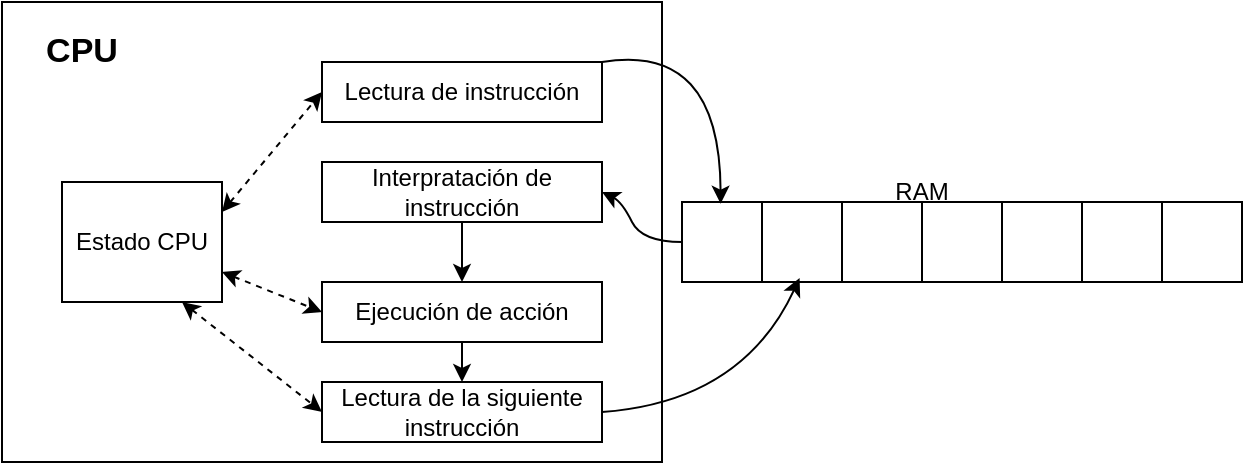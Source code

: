 <mxfile version="24.7.8">
  <diagram name="Page-1" id="7ERQfMDZ5xbk0Cduwguh">
    <mxGraphModel dx="819" dy="484" grid="1" gridSize="10" guides="1" tooltips="1" connect="1" arrows="1" fold="1" page="1" pageScale="1" pageWidth="850" pageHeight="1100" math="0" shadow="0">
      <root>
        <mxCell id="0" />
        <mxCell id="1" parent="0" />
        <mxCell id="mICbzN_KrUyJ3_08--Q8-30" value="" style="rounded=0;whiteSpace=wrap;html=1;" vertex="1" parent="1">
          <mxGeometry x="20" y="150" width="330" height="230" as="geometry" />
        </mxCell>
        <mxCell id="mICbzN_KrUyJ3_08--Q8-2" value="Lectura de instrucción" style="rounded=0;whiteSpace=wrap;html=1;" vertex="1" parent="1">
          <mxGeometry x="180" y="180" width="140" height="30" as="geometry" />
        </mxCell>
        <mxCell id="mICbzN_KrUyJ3_08--Q8-4" value="" style="rounded=0;whiteSpace=wrap;html=1;movable=1;resizable=1;rotatable=1;deletable=1;editable=1;locked=0;connectable=1;" vertex="1" parent="1">
          <mxGeometry x="360" y="250" width="280" height="40" as="geometry" />
        </mxCell>
        <mxCell id="mICbzN_KrUyJ3_08--Q8-6" value="" style="endArrow=none;html=1;rounded=0;entryX=0.146;entryY=-0.001;entryDx=0;entryDy=0;entryPerimeter=0;exitX=0.146;exitY=1;exitDx=0;exitDy=0;exitPerimeter=0;movable=1;resizable=1;rotatable=1;deletable=1;editable=1;locked=0;connectable=1;" edge="1" parent="1">
          <mxGeometry width="50" height="50" relative="1" as="geometry">
            <mxPoint x="440" y="290" as="sourcePoint" />
            <mxPoint x="440" y="250" as="targetPoint" />
          </mxGeometry>
        </mxCell>
        <mxCell id="mICbzN_KrUyJ3_08--Q8-7" value="" style="endArrow=none;html=1;rounded=0;entryX=0.146;entryY=-0.001;entryDx=0;entryDy=0;entryPerimeter=0;exitX=0.146;exitY=1;exitDx=0;exitDy=0;exitPerimeter=0;movable=1;resizable=1;rotatable=1;deletable=1;editable=1;locked=0;connectable=1;" edge="1" parent="1">
          <mxGeometry width="50" height="50" relative="1" as="geometry">
            <mxPoint x="400" y="290" as="sourcePoint" />
            <mxPoint x="400" y="250" as="targetPoint" />
          </mxGeometry>
        </mxCell>
        <mxCell id="mICbzN_KrUyJ3_08--Q8-8" value="" style="endArrow=none;html=1;rounded=0;entryX=0.146;entryY=-0.001;entryDx=0;entryDy=0;entryPerimeter=0;exitX=0.146;exitY=1;exitDx=0;exitDy=0;exitPerimeter=0;movable=1;resizable=1;rotatable=1;deletable=1;editable=1;locked=0;connectable=1;" edge="1" parent="1">
          <mxGeometry width="50" height="50" relative="1" as="geometry">
            <mxPoint x="480" y="290" as="sourcePoint" />
            <mxPoint x="480" y="250" as="targetPoint" />
          </mxGeometry>
        </mxCell>
        <mxCell id="mICbzN_KrUyJ3_08--Q8-9" value="" style="endArrow=none;html=1;rounded=0;entryX=0.146;entryY=-0.001;entryDx=0;entryDy=0;entryPerimeter=0;exitX=0.146;exitY=1;exitDx=0;exitDy=0;exitPerimeter=0;movable=1;resizable=1;rotatable=1;deletable=1;editable=1;locked=0;connectable=1;" edge="1" parent="1">
          <mxGeometry width="50" height="50" relative="1" as="geometry">
            <mxPoint x="520" y="290" as="sourcePoint" />
            <mxPoint x="520" y="250" as="targetPoint" />
          </mxGeometry>
        </mxCell>
        <mxCell id="mICbzN_KrUyJ3_08--Q8-10" value="" style="endArrow=none;html=1;rounded=0;entryX=0.146;entryY=-0.001;entryDx=0;entryDy=0;entryPerimeter=0;exitX=0.146;exitY=1;exitDx=0;exitDy=0;exitPerimeter=0;movable=1;resizable=1;rotatable=1;deletable=1;editable=1;locked=0;connectable=1;" edge="1" parent="1">
          <mxGeometry width="50" height="50" relative="1" as="geometry">
            <mxPoint x="560" y="290" as="sourcePoint" />
            <mxPoint x="560" y="250" as="targetPoint" />
          </mxGeometry>
        </mxCell>
        <mxCell id="mICbzN_KrUyJ3_08--Q8-11" value="" style="endArrow=none;html=1;rounded=0;entryX=0.146;entryY=-0.001;entryDx=0;entryDy=0;entryPerimeter=0;exitX=0.146;exitY=1;exitDx=0;exitDy=0;exitPerimeter=0;movable=1;resizable=1;rotatable=1;deletable=1;editable=1;locked=0;connectable=1;" edge="1" parent="1">
          <mxGeometry width="50" height="50" relative="1" as="geometry">
            <mxPoint x="600" y="290" as="sourcePoint" />
            <mxPoint x="600" y="250" as="targetPoint" />
          </mxGeometry>
        </mxCell>
        <mxCell id="mICbzN_KrUyJ3_08--Q8-12" value="RAM" style="text;html=1;align=center;verticalAlign=middle;whiteSpace=wrap;rounded=0;movable=1;resizable=1;rotatable=1;deletable=1;editable=1;locked=0;connectable=1;" vertex="1" parent="1">
          <mxGeometry x="450" y="230" width="60" height="30" as="geometry" />
        </mxCell>
        <mxCell id="mICbzN_KrUyJ3_08--Q8-16" value="" style="endArrow=classic;html=1;rounded=0;endFill=1;curved=1;exitX=1;exitY=0;exitDx=0;exitDy=0;entryX=0.069;entryY=0.021;entryDx=0;entryDy=0;entryPerimeter=0;" edge="1" parent="1" source="mICbzN_KrUyJ3_08--Q8-2" target="mICbzN_KrUyJ3_08--Q8-4">
          <mxGeometry width="50" height="50" relative="1" as="geometry">
            <mxPoint x="260" y="150" as="sourcePoint" />
            <mxPoint x="380" y="180" as="targetPoint" />
            <Array as="points">
              <mxPoint x="379" y="170" />
            </Array>
          </mxGeometry>
        </mxCell>
        <mxCell id="mICbzN_KrUyJ3_08--Q8-17" value="Interpratación de instrucción" style="rounded=0;whiteSpace=wrap;html=1;" vertex="1" parent="1">
          <mxGeometry x="180" y="230" width="140" height="30" as="geometry" />
        </mxCell>
        <mxCell id="mICbzN_KrUyJ3_08--Q8-18" value="" style="endArrow=classic;html=1;rounded=0;entryX=1;entryY=0.5;entryDx=0;entryDy=0;curved=1;exitX=0;exitY=0.5;exitDx=0;exitDy=0;" edge="1" parent="1" source="mICbzN_KrUyJ3_08--Q8-4" target="mICbzN_KrUyJ3_08--Q8-17">
          <mxGeometry width="50" height="50" relative="1" as="geometry">
            <mxPoint x="380" y="220" as="sourcePoint" />
            <mxPoint x="480" y="300" as="targetPoint" />
            <Array as="points">
              <mxPoint x="340" y="270" />
              <mxPoint x="330" y="250" />
            </Array>
          </mxGeometry>
        </mxCell>
        <mxCell id="mICbzN_KrUyJ3_08--Q8-19" value="Ejecución de acción" style="rounded=0;whiteSpace=wrap;html=1;" vertex="1" parent="1">
          <mxGeometry x="180" y="290" width="140" height="30" as="geometry" />
        </mxCell>
        <mxCell id="mICbzN_KrUyJ3_08--Q8-20" value="" style="endArrow=classic;html=1;rounded=0;exitX=0.5;exitY=1;exitDx=0;exitDy=0;" edge="1" parent="1" source="mICbzN_KrUyJ3_08--Q8-17" target="mICbzN_KrUyJ3_08--Q8-19">
          <mxGeometry width="50" height="50" relative="1" as="geometry">
            <mxPoint x="460" y="330" as="sourcePoint" />
            <mxPoint x="510" y="280" as="targetPoint" />
          </mxGeometry>
        </mxCell>
        <mxCell id="mICbzN_KrUyJ3_08--Q8-21" value="Estado CPU" style="rounded=0;whiteSpace=wrap;html=1;" vertex="1" parent="1">
          <mxGeometry x="50" y="240" width="80" height="60" as="geometry" />
        </mxCell>
        <mxCell id="mICbzN_KrUyJ3_08--Q8-24" value="" style="endArrow=classic;startArrow=classic;html=1;rounded=0;exitX=1;exitY=0.25;exitDx=0;exitDy=0;entryX=0;entryY=0.5;entryDx=0;entryDy=0;dashed=1;" edge="1" parent="1" source="mICbzN_KrUyJ3_08--Q8-21" target="mICbzN_KrUyJ3_08--Q8-2">
          <mxGeometry width="50" height="50" relative="1" as="geometry">
            <mxPoint x="370" y="200" as="sourcePoint" />
            <mxPoint x="420" y="150" as="targetPoint" />
          </mxGeometry>
        </mxCell>
        <mxCell id="mICbzN_KrUyJ3_08--Q8-25" value="" style="endArrow=classic;startArrow=classic;html=1;rounded=0;exitX=1;exitY=0.75;exitDx=0;exitDy=0;entryX=0;entryY=0.5;entryDx=0;entryDy=0;dashed=1;" edge="1" parent="1" source="mICbzN_KrUyJ3_08--Q8-21" target="mICbzN_KrUyJ3_08--Q8-19">
          <mxGeometry width="50" height="50" relative="1" as="geometry">
            <mxPoint x="370" y="300" as="sourcePoint" />
            <mxPoint x="420" y="250" as="targetPoint" />
          </mxGeometry>
        </mxCell>
        <mxCell id="mICbzN_KrUyJ3_08--Q8-26" value="Lectura de la siguiente instrucción" style="rounded=0;whiteSpace=wrap;html=1;" vertex="1" parent="1">
          <mxGeometry x="180" y="340" width="140" height="30" as="geometry" />
        </mxCell>
        <mxCell id="mICbzN_KrUyJ3_08--Q8-27" value="" style="endArrow=classic;startArrow=classic;html=1;rounded=0;exitX=0.75;exitY=1;exitDx=0;exitDy=0;entryX=0;entryY=0.5;entryDx=0;entryDy=0;dashed=1;" edge="1" parent="1" source="mICbzN_KrUyJ3_08--Q8-21" target="mICbzN_KrUyJ3_08--Q8-26">
          <mxGeometry width="50" height="50" relative="1" as="geometry">
            <mxPoint x="90" y="350" as="sourcePoint" />
            <mxPoint x="140" y="320" as="targetPoint" />
          </mxGeometry>
        </mxCell>
        <mxCell id="mICbzN_KrUyJ3_08--Q8-28" value="" style="endArrow=classic;html=1;rounded=0;exitX=0.5;exitY=1;exitDx=0;exitDy=0;entryX=0.5;entryY=0;entryDx=0;entryDy=0;" edge="1" parent="1" source="mICbzN_KrUyJ3_08--Q8-19" target="mICbzN_KrUyJ3_08--Q8-26">
          <mxGeometry width="50" height="50" relative="1" as="geometry">
            <mxPoint x="255" y="270" as="sourcePoint" />
            <mxPoint x="255" y="300" as="targetPoint" />
          </mxGeometry>
        </mxCell>
        <mxCell id="mICbzN_KrUyJ3_08--Q8-29" value="" style="endArrow=classic;html=1;rounded=0;exitX=1;exitY=0.5;exitDx=0;exitDy=0;curved=1;entryX=0.21;entryY=0.95;entryDx=0;entryDy=0;entryPerimeter=0;" edge="1" parent="1" source="mICbzN_KrUyJ3_08--Q8-26" target="mICbzN_KrUyJ3_08--Q8-4">
          <mxGeometry width="50" height="50" relative="1" as="geometry">
            <mxPoint x="300" y="320" as="sourcePoint" />
            <mxPoint x="420" y="220" as="targetPoint" />
            <Array as="points">
              <mxPoint x="390" y="350" />
            </Array>
          </mxGeometry>
        </mxCell>
        <mxCell id="mICbzN_KrUyJ3_08--Q8-31" value="&lt;b&gt;&lt;font style=&quot;font-size: 17px;&quot;&gt;CPU&lt;/font&gt;&lt;/b&gt;" style="text;html=1;align=center;verticalAlign=middle;whiteSpace=wrap;rounded=0;" vertex="1" parent="1">
          <mxGeometry x="30" y="160" width="60" height="30" as="geometry" />
        </mxCell>
      </root>
    </mxGraphModel>
  </diagram>
</mxfile>
